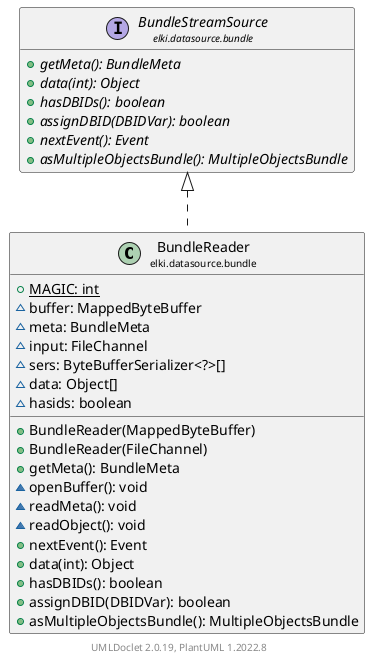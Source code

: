 @startuml
    remove .*\.(Instance|Par|Parameterizer|Factory)$
    set namespaceSeparator none
    hide empty fields
    hide empty methods

    class "<size:14>BundleReader\n<size:10>elki.datasource.bundle" as elki.datasource.bundle.BundleReader [[BundleReader.html]] {
        {static} +MAGIC: int
        ~buffer: MappedByteBuffer
        ~meta: BundleMeta
        ~input: FileChannel
        ~sers: ByteBufferSerializer<?>[]
        ~data: Object[]
        ~hasids: boolean
        +BundleReader(MappedByteBuffer)
        +BundleReader(FileChannel)
        +getMeta(): BundleMeta
        ~openBuffer(): void
        ~readMeta(): void
        ~readObject(): void
        +nextEvent(): Event
        +data(int): Object
        +hasDBIDs(): boolean
        +assignDBID(DBIDVar): boolean
        +asMultipleObjectsBundle(): MultipleObjectsBundle
    }

    interface "<size:14>BundleStreamSource\n<size:10>elki.datasource.bundle" as elki.datasource.bundle.BundleStreamSource [[BundleStreamSource.html]] {
        {abstract} +getMeta(): BundleMeta
        {abstract} +data(int): Object
        {abstract} +hasDBIDs(): boolean
        {abstract} +assignDBID(DBIDVar): boolean
        {abstract} +nextEvent(): Event
        {abstract} +asMultipleObjectsBundle(): MultipleObjectsBundle
    }

    elki.datasource.bundle.BundleStreamSource <|.. elki.datasource.bundle.BundleReader

    center footer UMLDoclet 2.0.19, PlantUML 1.2022.8
@enduml
